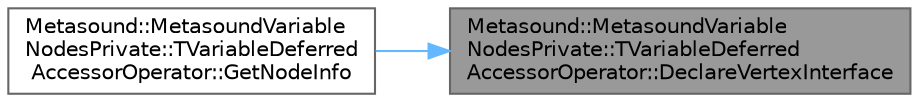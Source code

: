 digraph "Metasound::MetasoundVariableNodesPrivate::TVariableDeferredAccessorOperator::DeclareVertexInterface"
{
 // INTERACTIVE_SVG=YES
 // LATEX_PDF_SIZE
  bgcolor="transparent";
  edge [fontname=Helvetica,fontsize=10,labelfontname=Helvetica,labelfontsize=10];
  node [fontname=Helvetica,fontsize=10,shape=box,height=0.2,width=0.4];
  rankdir="RL";
  Node1 [id="Node000001",label="Metasound::MetasoundVariable\lNodesPrivate::TVariableDeferred\lAccessorOperator::DeclareVertexInterface",height=0.2,width=0.4,color="gray40", fillcolor="grey60", style="filled", fontcolor="black",tooltip=" "];
  Node1 -> Node2 [id="edge1_Node000001_Node000002",dir="back",color="steelblue1",style="solid",tooltip=" "];
  Node2 [id="Node000002",label="Metasound::MetasoundVariable\lNodesPrivate::TVariableDeferred\lAccessorOperator::GetNodeInfo",height=0.2,width=0.4,color="grey40", fillcolor="white", style="filled",URL="$df/d7b/classMetasound_1_1MetasoundVariableNodesPrivate_1_1TVariableDeferredAccessorOperator.html#aaeb5930a085b87d1174f5a37f9302a16",tooltip=" "];
}
